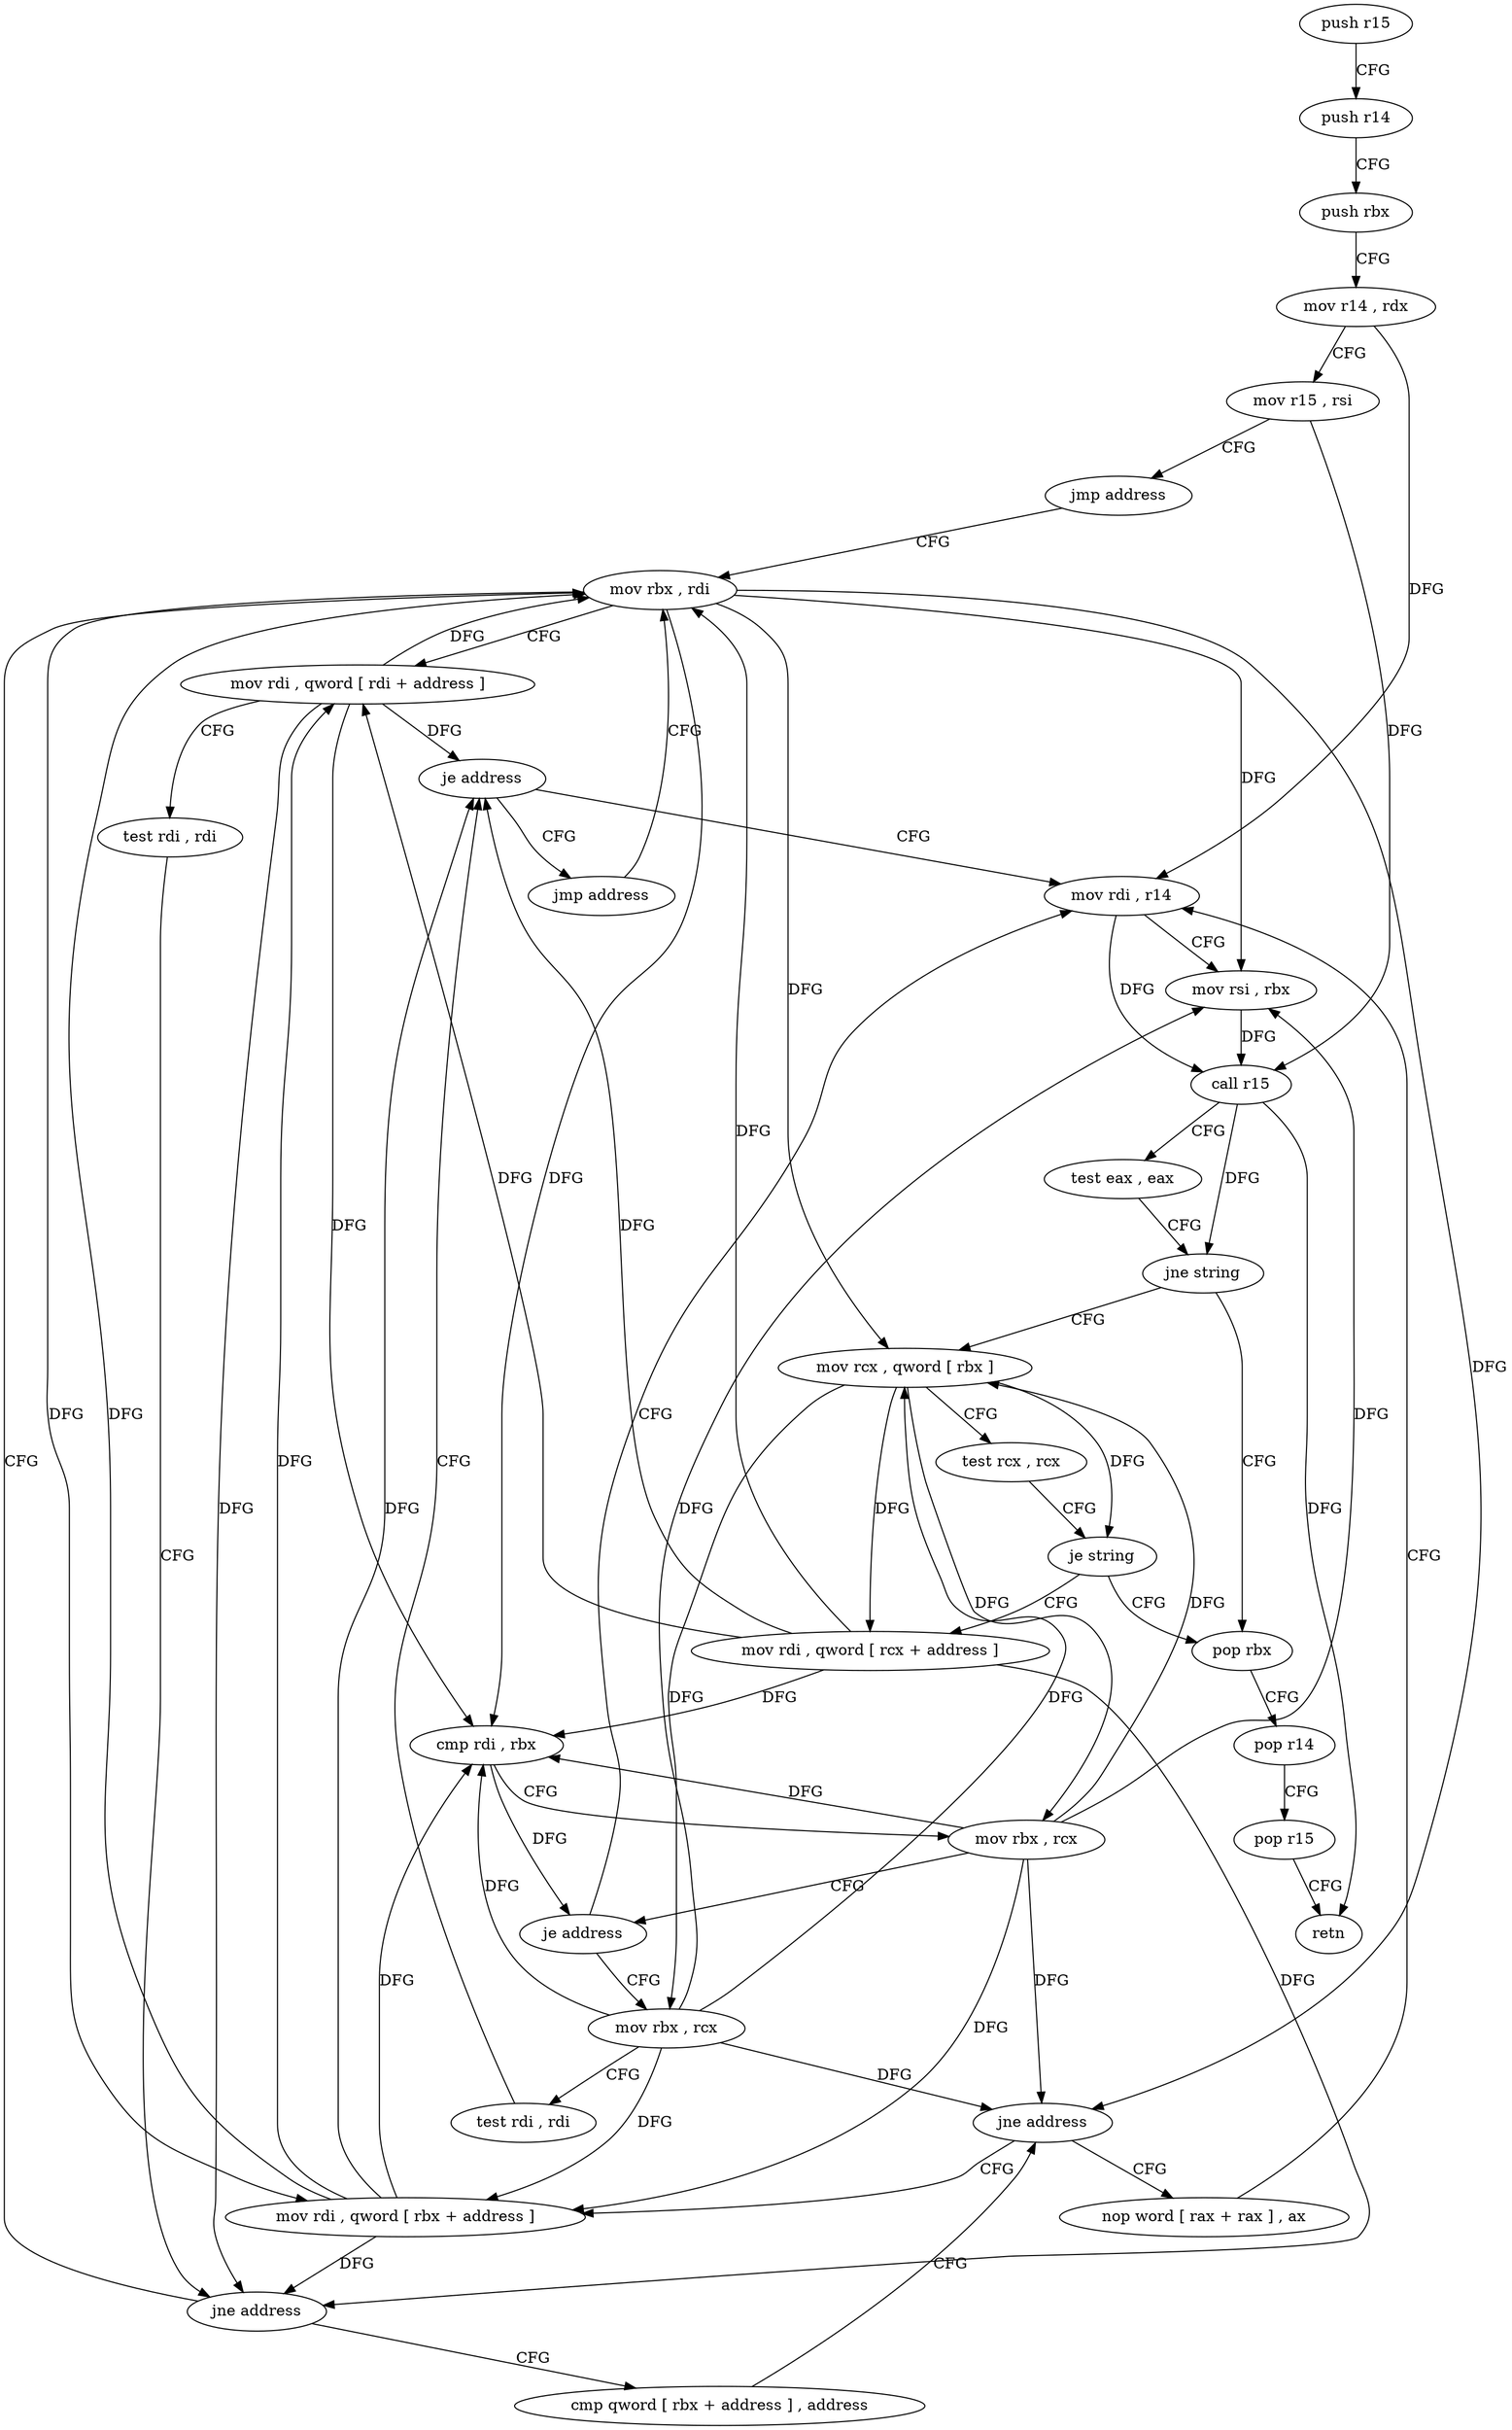 digraph "func" {
"4228736" [label = "push r15" ]
"4228738" [label = "push r14" ]
"4228740" [label = "push rbx" ]
"4228741" [label = "mov r14 , rdx" ]
"4228744" [label = "mov r15 , rsi" ]
"4228747" [label = "jmp address" ]
"4228756" [label = "mov rbx , rdi" ]
"4228759" [label = "mov rdi , qword [ rdi + address ]" ]
"4228763" [label = "test rdi , rdi" ]
"4228766" [label = "jne address" ]
"4228768" [label = "cmp qword [ rbx + address ] , address" ]
"4228773" [label = "jne address" ]
"4228752" [label = "mov rdi , qword [ rbx + address ]" ]
"4228775" [label = "nop word [ rax + rax ] , ax" ]
"4228784" [label = "mov rdi , r14" ]
"4228827" [label = "pop rbx" ]
"4228828" [label = "pop r14" ]
"4228830" [label = "pop r15" ]
"4228832" [label = "retn" ]
"4228797" [label = "mov rcx , qword [ rbx ]" ]
"4228800" [label = "test rcx , rcx" ]
"4228803" [label = "je string" ]
"4228805" [label = "mov rdi , qword [ rcx + address ]" ]
"4228809" [label = "cmp rdi , rbx" ]
"4228812" [label = "mov rbx , rcx" ]
"4228815" [label = "je address" ]
"4228817" [label = "mov rbx , rcx" ]
"4228787" [label = "mov rsi , rbx" ]
"4228790" [label = "call r15" ]
"4228793" [label = "test eax , eax" ]
"4228795" [label = "jne string" ]
"4228820" [label = "test rdi , rdi" ]
"4228823" [label = "je address" ]
"4228825" [label = "jmp address" ]
"4228736" -> "4228738" [ label = "CFG" ]
"4228738" -> "4228740" [ label = "CFG" ]
"4228740" -> "4228741" [ label = "CFG" ]
"4228741" -> "4228744" [ label = "CFG" ]
"4228741" -> "4228784" [ label = "DFG" ]
"4228744" -> "4228747" [ label = "CFG" ]
"4228744" -> "4228790" [ label = "DFG" ]
"4228747" -> "4228756" [ label = "CFG" ]
"4228756" -> "4228759" [ label = "CFG" ]
"4228756" -> "4228773" [ label = "DFG" ]
"4228756" -> "4228752" [ label = "DFG" ]
"4228756" -> "4228787" [ label = "DFG" ]
"4228756" -> "4228797" [ label = "DFG" ]
"4228756" -> "4228809" [ label = "DFG" ]
"4228759" -> "4228763" [ label = "CFG" ]
"4228759" -> "4228756" [ label = "DFG" ]
"4228759" -> "4228766" [ label = "DFG" ]
"4228759" -> "4228809" [ label = "DFG" ]
"4228759" -> "4228823" [ label = "DFG" ]
"4228763" -> "4228766" [ label = "CFG" ]
"4228766" -> "4228756" [ label = "CFG" ]
"4228766" -> "4228768" [ label = "CFG" ]
"4228768" -> "4228773" [ label = "CFG" ]
"4228773" -> "4228752" [ label = "CFG" ]
"4228773" -> "4228775" [ label = "CFG" ]
"4228752" -> "4228756" [ label = "DFG" ]
"4228752" -> "4228759" [ label = "DFG" ]
"4228752" -> "4228766" [ label = "DFG" ]
"4228752" -> "4228809" [ label = "DFG" ]
"4228752" -> "4228823" [ label = "DFG" ]
"4228775" -> "4228784" [ label = "CFG" ]
"4228784" -> "4228787" [ label = "CFG" ]
"4228784" -> "4228790" [ label = "DFG" ]
"4228827" -> "4228828" [ label = "CFG" ]
"4228828" -> "4228830" [ label = "CFG" ]
"4228830" -> "4228832" [ label = "CFG" ]
"4228797" -> "4228800" [ label = "CFG" ]
"4228797" -> "4228803" [ label = "DFG" ]
"4228797" -> "4228805" [ label = "DFG" ]
"4228797" -> "4228812" [ label = "DFG" ]
"4228797" -> "4228817" [ label = "DFG" ]
"4228800" -> "4228803" [ label = "CFG" ]
"4228803" -> "4228827" [ label = "CFG" ]
"4228803" -> "4228805" [ label = "CFG" ]
"4228805" -> "4228809" [ label = "DFG" ]
"4228805" -> "4228756" [ label = "DFG" ]
"4228805" -> "4228759" [ label = "DFG" ]
"4228805" -> "4228766" [ label = "DFG" ]
"4228805" -> "4228823" [ label = "DFG" ]
"4228809" -> "4228812" [ label = "CFG" ]
"4228809" -> "4228815" [ label = "DFG" ]
"4228812" -> "4228815" [ label = "CFG" ]
"4228812" -> "4228773" [ label = "DFG" ]
"4228812" -> "4228752" [ label = "DFG" ]
"4228812" -> "4228787" [ label = "DFG" ]
"4228812" -> "4228797" [ label = "DFG" ]
"4228812" -> "4228809" [ label = "DFG" ]
"4228815" -> "4228784" [ label = "CFG" ]
"4228815" -> "4228817" [ label = "CFG" ]
"4228817" -> "4228820" [ label = "CFG" ]
"4228817" -> "4228773" [ label = "DFG" ]
"4228817" -> "4228752" [ label = "DFG" ]
"4228817" -> "4228787" [ label = "DFG" ]
"4228817" -> "4228797" [ label = "DFG" ]
"4228817" -> "4228809" [ label = "DFG" ]
"4228787" -> "4228790" [ label = "DFG" ]
"4228790" -> "4228793" [ label = "CFG" ]
"4228790" -> "4228795" [ label = "DFG" ]
"4228790" -> "4228832" [ label = "DFG" ]
"4228793" -> "4228795" [ label = "CFG" ]
"4228795" -> "4228827" [ label = "CFG" ]
"4228795" -> "4228797" [ label = "CFG" ]
"4228820" -> "4228823" [ label = "CFG" ]
"4228823" -> "4228784" [ label = "CFG" ]
"4228823" -> "4228825" [ label = "CFG" ]
"4228825" -> "4228756" [ label = "CFG" ]
}
